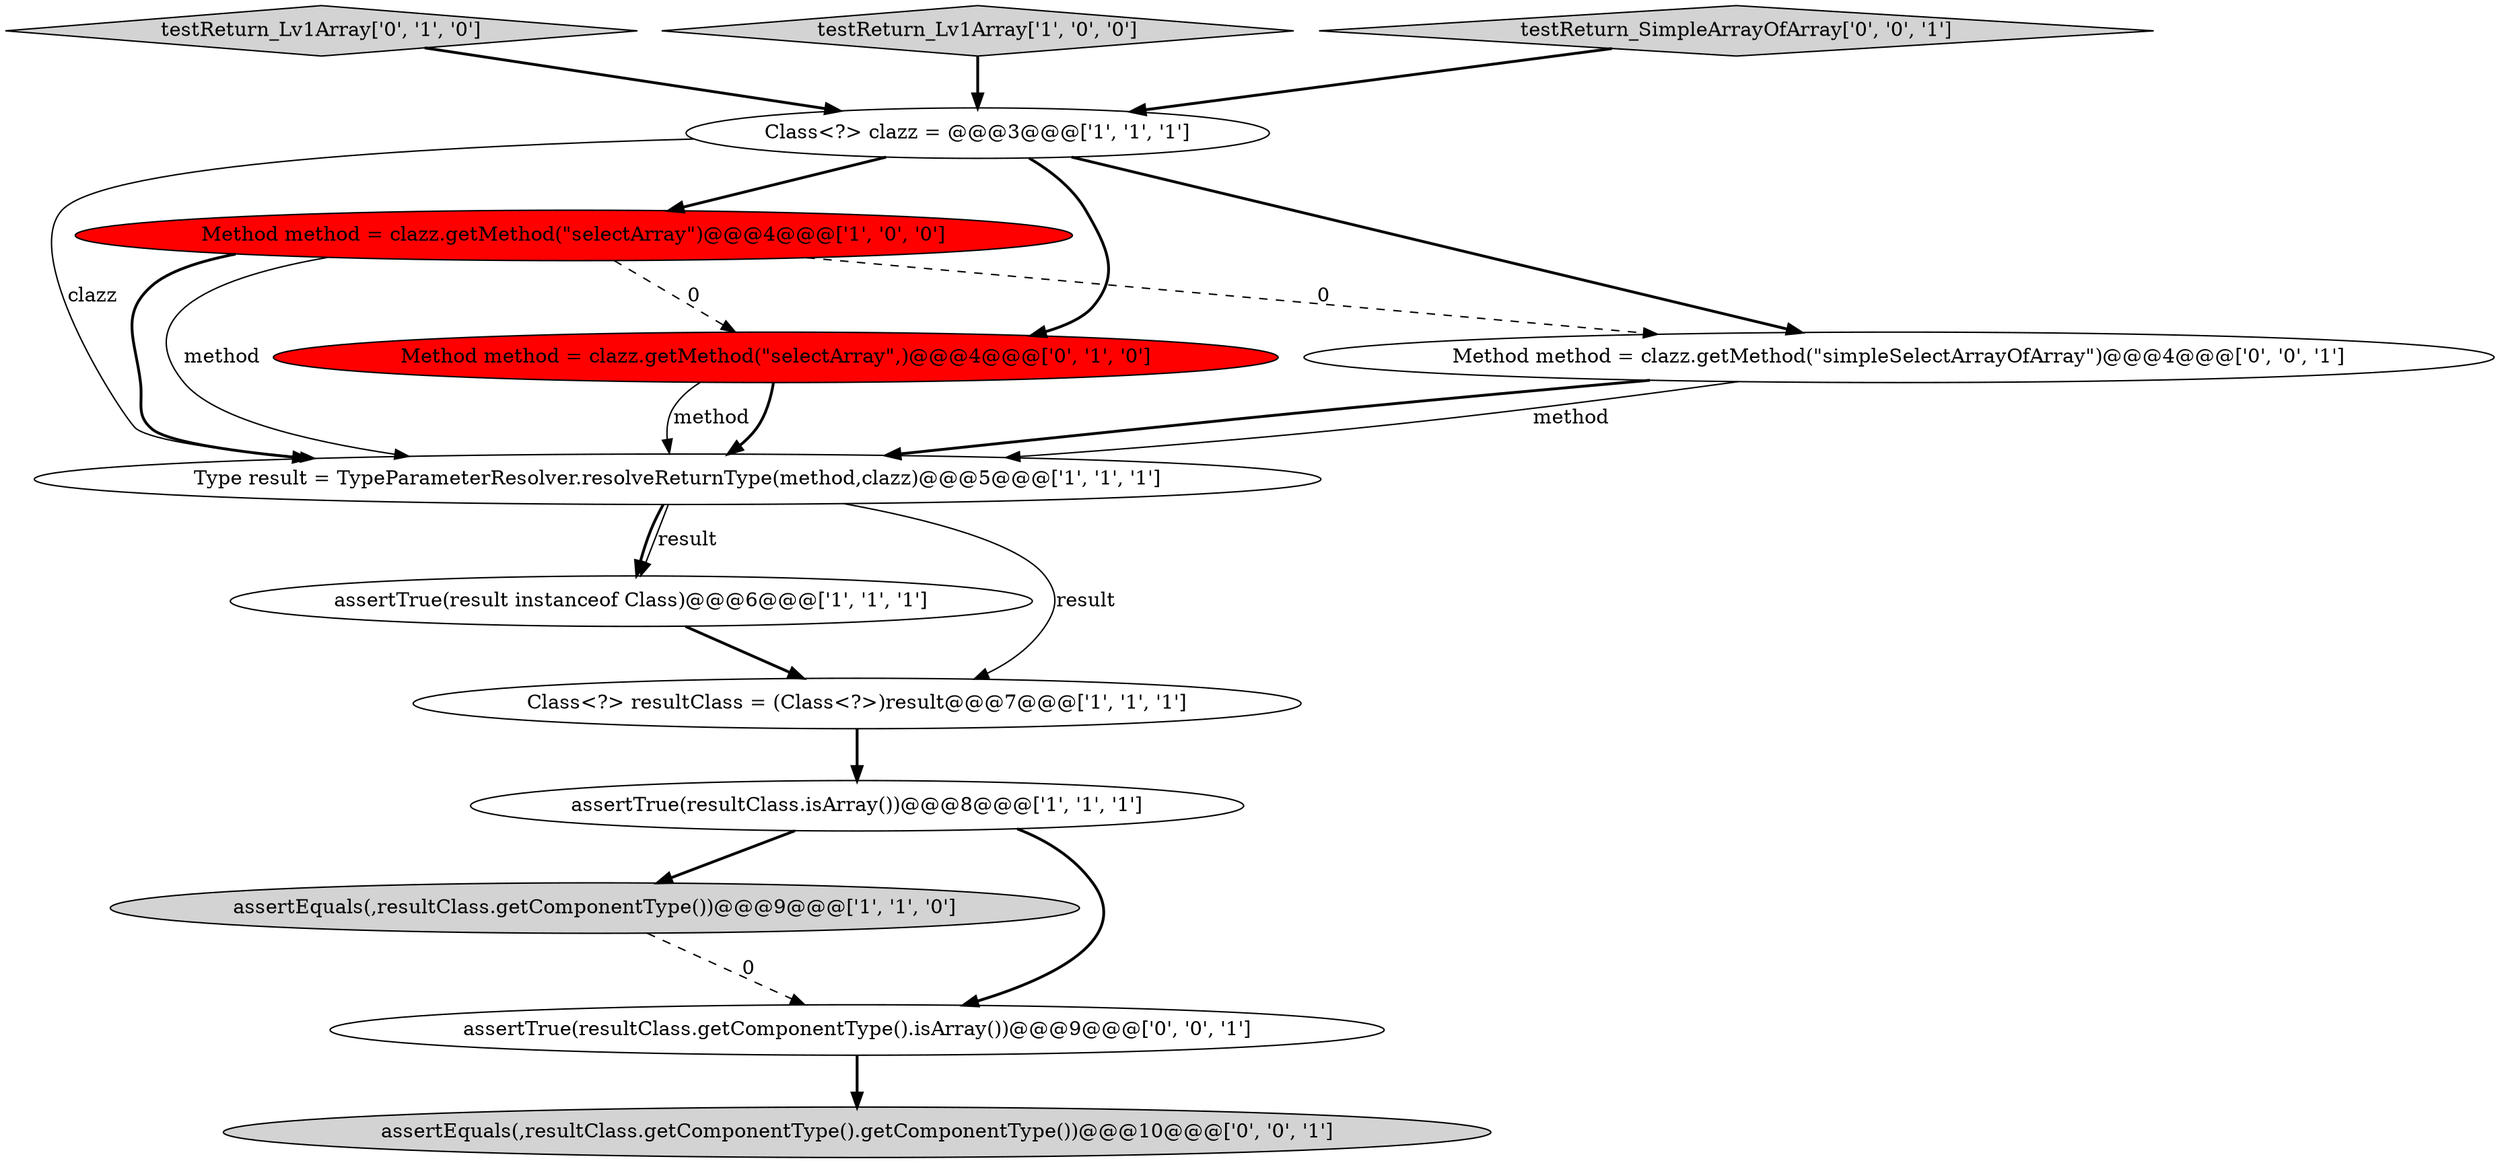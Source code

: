 digraph {
10 [style = filled, label = "assertTrue(resultClass.getComponentType().isArray())@@@9@@@['0', '0', '1']", fillcolor = white, shape = ellipse image = "AAA0AAABBB3BBB"];
1 [style = filled, label = "assertEquals(,resultClass.getComponentType())@@@9@@@['1', '1', '0']", fillcolor = lightgray, shape = ellipse image = "AAA0AAABBB1BBB"];
7 [style = filled, label = "assertTrue(resultClass.isArray())@@@8@@@['1', '1', '1']", fillcolor = white, shape = ellipse image = "AAA0AAABBB1BBB"];
6 [style = filled, label = "Class<?> resultClass = (Class<?>)result@@@7@@@['1', '1', '1']", fillcolor = white, shape = ellipse image = "AAA0AAABBB1BBB"];
12 [style = filled, label = "Method method = clazz.getMethod(\"simpleSelectArrayOfArray\")@@@4@@@['0', '0', '1']", fillcolor = white, shape = ellipse image = "AAA0AAABBB3BBB"];
5 [style = filled, label = "assertTrue(result instanceof Class)@@@6@@@['1', '1', '1']", fillcolor = white, shape = ellipse image = "AAA0AAABBB1BBB"];
8 [style = filled, label = "testReturn_Lv1Array['0', '1', '0']", fillcolor = lightgray, shape = diamond image = "AAA0AAABBB2BBB"];
13 [style = filled, label = "assertEquals(,resultClass.getComponentType().getComponentType())@@@10@@@['0', '0', '1']", fillcolor = lightgray, shape = ellipse image = "AAA0AAABBB3BBB"];
0 [style = filled, label = "Class<?> clazz = @@@3@@@['1', '1', '1']", fillcolor = white, shape = ellipse image = "AAA0AAABBB1BBB"];
9 [style = filled, label = "Method method = clazz.getMethod(\"selectArray\",)@@@4@@@['0', '1', '0']", fillcolor = red, shape = ellipse image = "AAA1AAABBB2BBB"];
2 [style = filled, label = "testReturn_Lv1Array['1', '0', '0']", fillcolor = lightgray, shape = diamond image = "AAA0AAABBB1BBB"];
4 [style = filled, label = "Type result = TypeParameterResolver.resolveReturnType(method,clazz)@@@5@@@['1', '1', '1']", fillcolor = white, shape = ellipse image = "AAA0AAABBB1BBB"];
3 [style = filled, label = "Method method = clazz.getMethod(\"selectArray\")@@@4@@@['1', '0', '0']", fillcolor = red, shape = ellipse image = "AAA1AAABBB1BBB"];
11 [style = filled, label = "testReturn_SimpleArrayOfArray['0', '0', '1']", fillcolor = lightgray, shape = diamond image = "AAA0AAABBB3BBB"];
0->3 [style = bold, label=""];
0->9 [style = bold, label=""];
7->1 [style = bold, label=""];
7->10 [style = bold, label=""];
0->12 [style = bold, label=""];
9->4 [style = bold, label=""];
12->4 [style = solid, label="method"];
1->10 [style = dashed, label="0"];
3->4 [style = bold, label=""];
0->4 [style = solid, label="clazz"];
9->4 [style = solid, label="method"];
8->0 [style = bold, label=""];
2->0 [style = bold, label=""];
11->0 [style = bold, label=""];
3->12 [style = dashed, label="0"];
5->6 [style = bold, label=""];
4->5 [style = solid, label="result"];
12->4 [style = bold, label=""];
10->13 [style = bold, label=""];
3->9 [style = dashed, label="0"];
4->6 [style = solid, label="result"];
6->7 [style = bold, label=""];
3->4 [style = solid, label="method"];
4->5 [style = bold, label=""];
}
